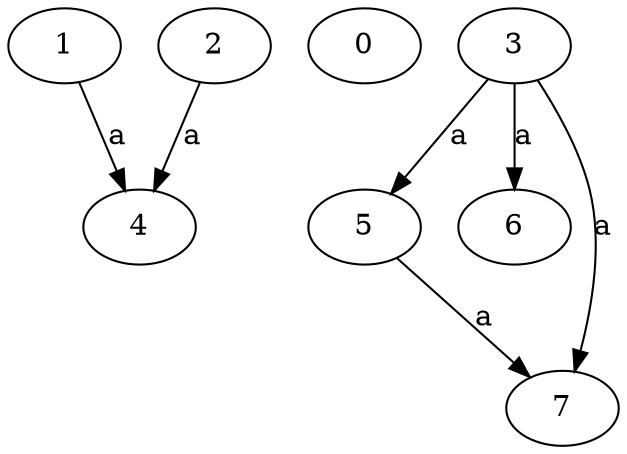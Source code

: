 strict digraph  {
4;
0;
5;
1;
6;
7;
2;
3;
5 -> 7  [label=a];
1 -> 4  [label=a];
2 -> 4  [label=a];
3 -> 5  [label=a];
3 -> 6  [label=a];
3 -> 7  [label=a];
}
